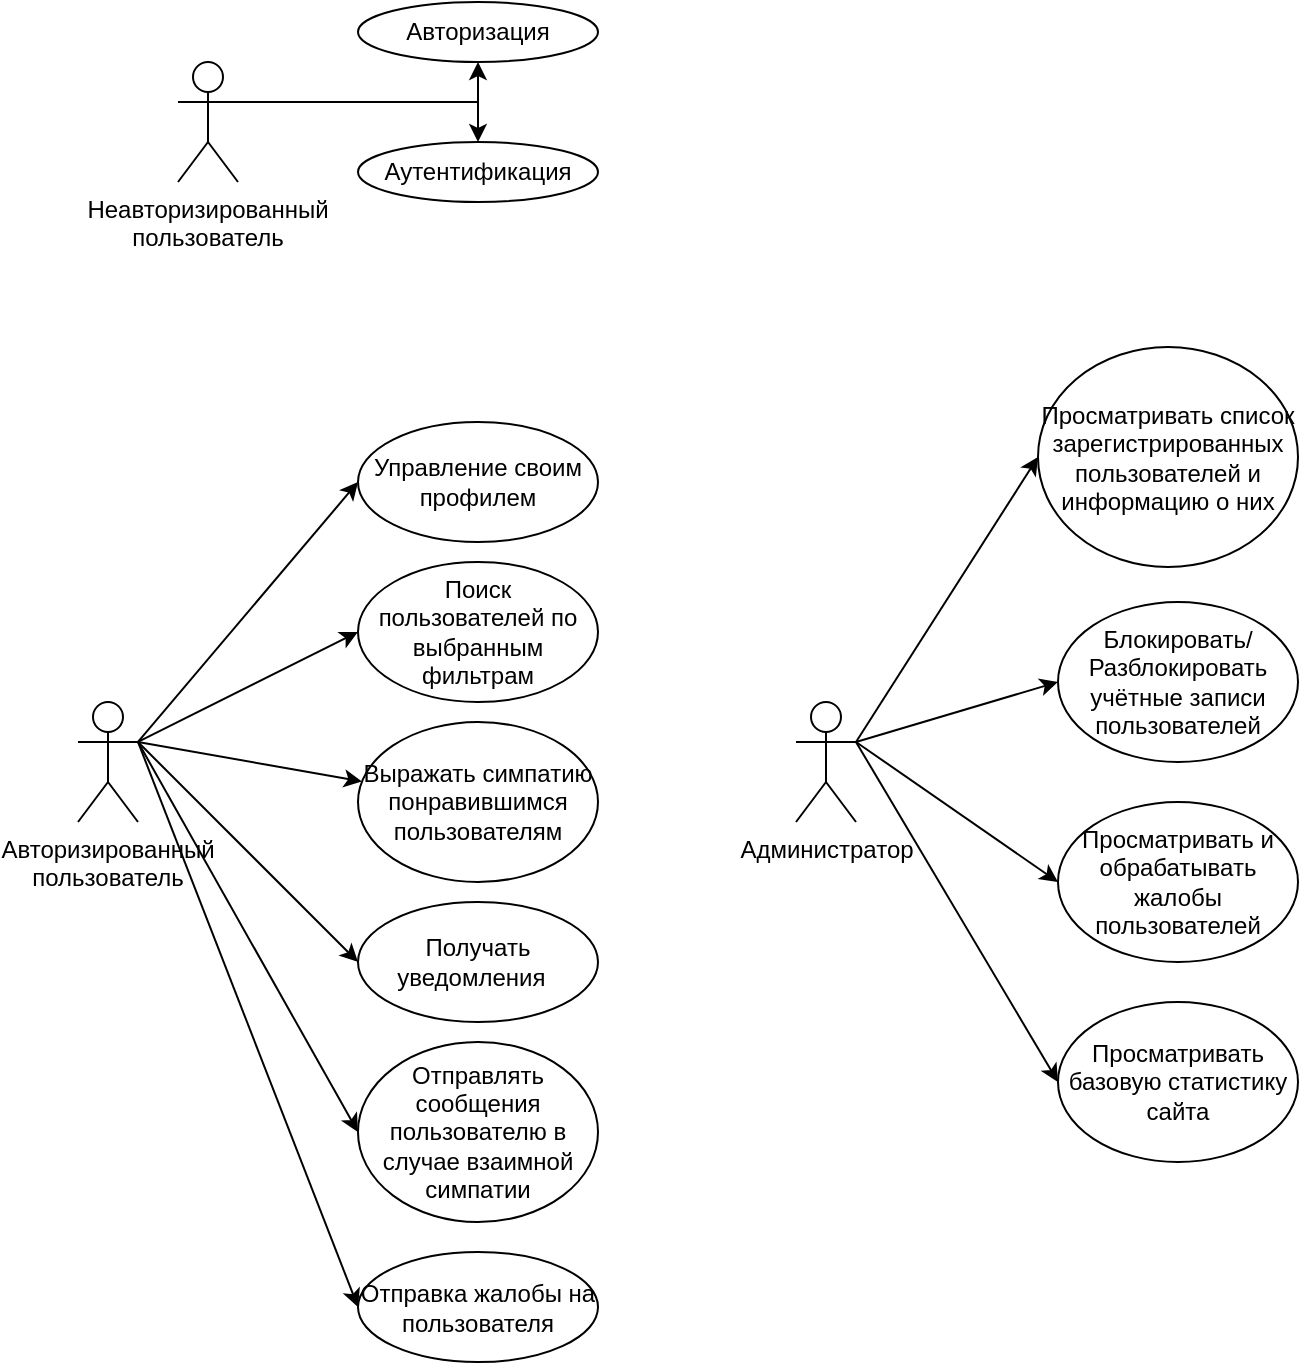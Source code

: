 <mxfile version="28.2.5">
  <diagram name="Страница — 1" id="nNYp8TFBHt9oV9NpVKqC">
    <mxGraphModel dx="822" dy="496" grid="1" gridSize="10" guides="1" tooltips="1" connect="1" arrows="1" fold="1" page="1" pageScale="1" pageWidth="827" pageHeight="1169" math="0" shadow="0">
      <root>
        <mxCell id="0" />
        <mxCell id="1" parent="0" />
        <mxCell id="XzKbAd9jEPowsSaWXXNk-14" style="rounded=0;orthogonalLoop=1;jettySize=auto;html=1;entryX=0.5;entryY=0;entryDx=0;entryDy=0;edgeStyle=orthogonalEdgeStyle;elbow=vertical;" edge="1" parent="1" target="XzKbAd9jEPowsSaWXXNk-9">
          <mxGeometry relative="1" as="geometry">
            <mxPoint x="120" y="90" as="sourcePoint" />
            <Array as="points">
              <mxPoint x="240" y="90" />
            </Array>
          </mxGeometry>
        </mxCell>
        <mxCell id="XzKbAd9jEPowsSaWXXNk-1" value="Неавторизированный пользователь" style="shape=umlActor;verticalLabelPosition=bottom;verticalAlign=top;html=1;outlineConnect=0;whiteSpace=wrap;" vertex="1" parent="1">
          <mxGeometry x="90" y="70" width="30" height="60" as="geometry" />
        </mxCell>
        <mxCell id="XzKbAd9jEPowsSaWXXNk-9" value="Аутентификация" style="ellipse;whiteSpace=wrap;html=1;" vertex="1" parent="1">
          <mxGeometry x="180" y="110" width="120" height="30" as="geometry" />
        </mxCell>
        <mxCell id="XzKbAd9jEPowsSaWXXNk-34" style="rounded=0;orthogonalLoop=1;jettySize=auto;html=1;exitX=1;exitY=0.333;exitDx=0;exitDy=0;exitPerimeter=0;entryX=0;entryY=0.5;entryDx=0;entryDy=0;" edge="1" parent="1" source="XzKbAd9jEPowsSaWXXNk-15" target="XzKbAd9jEPowsSaWXXNk-23">
          <mxGeometry relative="1" as="geometry" />
        </mxCell>
        <mxCell id="XzKbAd9jEPowsSaWXXNk-35" style="rounded=0;orthogonalLoop=1;jettySize=auto;html=1;exitX=1;exitY=0.333;exitDx=0;exitDy=0;exitPerimeter=0;entryX=0;entryY=0.5;entryDx=0;entryDy=0;" edge="1" parent="1" source="XzKbAd9jEPowsSaWXXNk-15" target="XzKbAd9jEPowsSaWXXNk-25">
          <mxGeometry relative="1" as="geometry" />
        </mxCell>
        <mxCell id="XzKbAd9jEPowsSaWXXNk-36" style="rounded=0;orthogonalLoop=1;jettySize=auto;html=1;exitX=1;exitY=0.333;exitDx=0;exitDy=0;exitPerimeter=0;" edge="1" parent="1" source="XzKbAd9jEPowsSaWXXNk-15" target="XzKbAd9jEPowsSaWXXNk-29">
          <mxGeometry relative="1" as="geometry" />
        </mxCell>
        <mxCell id="XzKbAd9jEPowsSaWXXNk-37" style="rounded=0;orthogonalLoop=1;jettySize=auto;html=1;entryX=0;entryY=0.5;entryDx=0;entryDy=0;" edge="1" parent="1" target="XzKbAd9jEPowsSaWXXNk-32">
          <mxGeometry relative="1" as="geometry">
            <mxPoint x="70" y="410" as="sourcePoint" />
          </mxGeometry>
        </mxCell>
        <mxCell id="XzKbAd9jEPowsSaWXXNk-39" style="rounded=0;orthogonalLoop=1;jettySize=auto;html=1;entryX=0;entryY=0.5;entryDx=0;entryDy=0;" edge="1" parent="1" target="XzKbAd9jEPowsSaWXXNk-31">
          <mxGeometry relative="1" as="geometry">
            <mxPoint x="70" y="410" as="sourcePoint" />
          </mxGeometry>
        </mxCell>
        <mxCell id="XzKbAd9jEPowsSaWXXNk-15" value="Авторизированный пользователь" style="shape=umlActor;verticalLabelPosition=bottom;verticalAlign=top;html=1;outlineConnect=0;whiteSpace=wrap;" vertex="1" parent="1">
          <mxGeometry x="40" y="390" width="30" height="60" as="geometry" />
        </mxCell>
        <mxCell id="XzKbAd9jEPowsSaWXXNk-16" value="Авторизация" style="ellipse;whiteSpace=wrap;html=1;" vertex="1" parent="1">
          <mxGeometry x="180" y="40" width="120" height="30" as="geometry" />
        </mxCell>
        <mxCell id="XzKbAd9jEPowsSaWXXNk-22" value="" style="endArrow=classic;html=1;rounded=0;entryX=0.5;entryY=1;entryDx=0;entryDy=0;" edge="1" parent="1" target="XzKbAd9jEPowsSaWXXNk-16">
          <mxGeometry width="50" height="50" relative="1" as="geometry">
            <mxPoint x="240" y="90" as="sourcePoint" />
            <mxPoint x="280" y="70" as="targetPoint" />
          </mxGeometry>
        </mxCell>
        <mxCell id="XzKbAd9jEPowsSaWXXNk-23" value="Управление своим профилем" style="ellipse;whiteSpace=wrap;html=1;" vertex="1" parent="1">
          <mxGeometry x="180" y="250" width="120" height="60" as="geometry" />
        </mxCell>
        <mxCell id="XzKbAd9jEPowsSaWXXNk-25" value="Поиск пользователей по выбранным фильтрам" style="ellipse;whiteSpace=wrap;html=1;" vertex="1" parent="1">
          <mxGeometry x="180" y="320" width="120" height="70" as="geometry" />
        </mxCell>
        <mxCell id="XzKbAd9jEPowsSaWXXNk-29" value="Выражать симпатию понравившимся пользователям" style="ellipse;whiteSpace=wrap;html=1;" vertex="1" parent="1">
          <mxGeometry x="180" y="400" width="120" height="80" as="geometry" />
        </mxCell>
        <mxCell id="XzKbAd9jEPowsSaWXXNk-30" value="Отправлять сообщения пользователю в случае взаимной симпатии" style="ellipse;whiteSpace=wrap;html=1;" vertex="1" parent="1">
          <mxGeometry x="180" y="560" width="120" height="90" as="geometry" />
        </mxCell>
        <mxCell id="XzKbAd9jEPowsSaWXXNk-31" value="Отправка жалобы на пользователя" style="ellipse;whiteSpace=wrap;html=1;" vertex="1" parent="1">
          <mxGeometry x="180" y="665" width="120" height="55" as="geometry" />
        </mxCell>
        <mxCell id="XzKbAd9jEPowsSaWXXNk-32" value="Получать уведомления&amp;nbsp;&amp;nbsp;" style="ellipse;whiteSpace=wrap;html=1;" vertex="1" parent="1">
          <mxGeometry x="180" y="490" width="120" height="60" as="geometry" />
        </mxCell>
        <mxCell id="XzKbAd9jEPowsSaWXXNk-38" style="rounded=0;orthogonalLoop=1;jettySize=auto;html=1;entryX=0;entryY=0.5;entryDx=0;entryDy=0;" edge="1" parent="1" target="XzKbAd9jEPowsSaWXXNk-30">
          <mxGeometry relative="1" as="geometry">
            <mxPoint x="70" y="410" as="sourcePoint" />
            <mxPoint x="105" y="450" as="targetPoint" />
          </mxGeometry>
        </mxCell>
        <mxCell id="XzKbAd9jEPowsSaWXXNk-46" style="rounded=0;orthogonalLoop=1;jettySize=auto;html=1;exitX=1;exitY=0.333;exitDx=0;exitDy=0;exitPerimeter=0;entryX=0;entryY=0.5;entryDx=0;entryDy=0;" edge="1" parent="1" source="XzKbAd9jEPowsSaWXXNk-40" target="XzKbAd9jEPowsSaWXXNk-41">
          <mxGeometry relative="1" as="geometry" />
        </mxCell>
        <mxCell id="XzKbAd9jEPowsSaWXXNk-47" style="rounded=0;orthogonalLoop=1;jettySize=auto;html=1;exitX=1;exitY=0.333;exitDx=0;exitDy=0;exitPerimeter=0;entryX=0;entryY=0.5;entryDx=0;entryDy=0;" edge="1" parent="1" source="XzKbAd9jEPowsSaWXXNk-40" target="XzKbAd9jEPowsSaWXXNk-43">
          <mxGeometry relative="1" as="geometry" />
        </mxCell>
        <mxCell id="XzKbAd9jEPowsSaWXXNk-48" style="rounded=0;orthogonalLoop=1;jettySize=auto;html=1;exitX=1;exitY=0.333;exitDx=0;exitDy=0;exitPerimeter=0;entryX=0;entryY=0.5;entryDx=0;entryDy=0;" edge="1" parent="1" source="XzKbAd9jEPowsSaWXXNk-40" target="XzKbAd9jEPowsSaWXXNk-44">
          <mxGeometry relative="1" as="geometry" />
        </mxCell>
        <mxCell id="XzKbAd9jEPowsSaWXXNk-49" style="rounded=0;orthogonalLoop=1;jettySize=auto;html=1;exitX=1;exitY=0.333;exitDx=0;exitDy=0;exitPerimeter=0;entryX=0;entryY=0.5;entryDx=0;entryDy=0;" edge="1" parent="1" source="XzKbAd9jEPowsSaWXXNk-40" target="XzKbAd9jEPowsSaWXXNk-45">
          <mxGeometry relative="1" as="geometry" />
        </mxCell>
        <mxCell id="XzKbAd9jEPowsSaWXXNk-40" value="Администратор" style="shape=umlActor;verticalLabelPosition=bottom;verticalAlign=top;html=1;outlineConnect=0;" vertex="1" parent="1">
          <mxGeometry x="399" y="390" width="30" height="60" as="geometry" />
        </mxCell>
        <mxCell id="XzKbAd9jEPowsSaWXXNk-41" value="Просматривать список зарегистрированных пользователей и информацию о них" style="ellipse;whiteSpace=wrap;html=1;" vertex="1" parent="1">
          <mxGeometry x="520" y="212.5" width="130" height="110" as="geometry" />
        </mxCell>
        <mxCell id="XzKbAd9jEPowsSaWXXNk-43" value="Блокировать/Разблокировать учётные записи пользователей" style="ellipse;whiteSpace=wrap;html=1;" vertex="1" parent="1">
          <mxGeometry x="530" y="340" width="120" height="80" as="geometry" />
        </mxCell>
        <mxCell id="XzKbAd9jEPowsSaWXXNk-44" value="Просматривать и обрабатывать жалобы пользователей" style="ellipse;whiteSpace=wrap;html=1;" vertex="1" parent="1">
          <mxGeometry x="530" y="440" width="120" height="80" as="geometry" />
        </mxCell>
        <mxCell id="XzKbAd9jEPowsSaWXXNk-45" value="Просматривать базовую статистику сайта" style="ellipse;whiteSpace=wrap;html=1;" vertex="1" parent="1">
          <mxGeometry x="530" y="540" width="120" height="80" as="geometry" />
        </mxCell>
      </root>
    </mxGraphModel>
  </diagram>
</mxfile>
